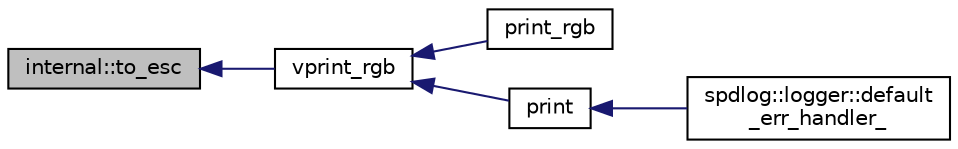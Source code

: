 digraph "internal::to_esc"
{
  edge [fontname="Helvetica",fontsize="10",labelfontname="Helvetica",labelfontsize="10"];
  node [fontname="Helvetica",fontsize="10",shape=record];
  rankdir="LR";
  Node1 [label="internal::to_esc",height=0.2,width=0.4,color="black", fillcolor="grey75", style="filled" fontcolor="black"];
  Node1 -> Node2 [dir="back",color="midnightblue",fontsize="10",style="solid",fontname="Helvetica"];
  Node2 [label="vprint_rgb",height=0.2,width=0.4,color="black", fillcolor="white", style="filled",URL="$colors_8h.html#a48e10d6f2a899eb8a3de884fe4ee3f56"];
  Node2 -> Node3 [dir="back",color="midnightblue",fontsize="10",style="solid",fontname="Helvetica"];
  Node3 [label="print_rgb",height=0.2,width=0.4,color="black", fillcolor="white", style="filled",URL="$colors_8h.html#aed43de18b082793631dd19b5f4cc9e23"];
  Node2 -> Node4 [dir="back",color="midnightblue",fontsize="10",style="solid",fontname="Helvetica"];
  Node4 [label="print",height=0.2,width=0.4,color="black", fillcolor="white", style="filled",URL="$colors_8h.html#a832eea73ba20c84fdaf3ea607fefd46a"];
  Node4 -> Node5 [dir="back",color="midnightblue",fontsize="10",style="solid",fontname="Helvetica"];
  Node5 [label="spdlog::logger::default\l_err_handler_",height=0.2,width=0.4,color="black", fillcolor="white", style="filled",URL="$classspdlog_1_1logger.html#a3432e21bdc19d74024b57cc3f26a8471"];
}

